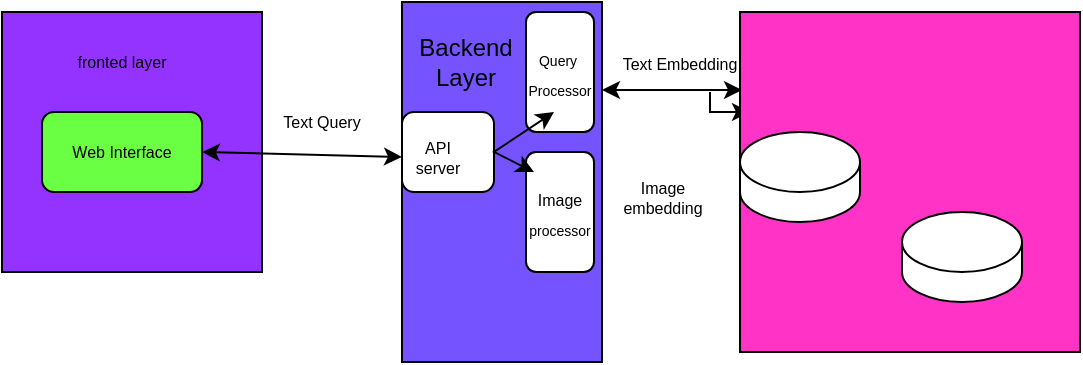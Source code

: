 <mxfile version="26.0.13">
  <diagram name="Page-1" id="6saZNYcrLodcOuAmdLzd">
    <mxGraphModel dx="794" dy="412" grid="1" gridSize="10" guides="1" tooltips="1" connect="1" arrows="1" fold="1" page="1" pageScale="1" pageWidth="827" pageHeight="1169" math="0" shadow="0">
      <root>
        <mxCell id="0" />
        <mxCell id="1" parent="0" />
        <mxCell id="bRfTEf3vcqRI0EIgpDa1-1" value="&lt;div&gt;&lt;br&gt;&lt;/div&gt;&lt;div&gt;&lt;br&gt;&lt;/div&gt;&lt;div&gt;&lt;br&gt;&lt;/div&gt;&lt;div&gt;&lt;br&gt;&lt;/div&gt;" style="whiteSpace=wrap;html=1;aspect=fixed;align=left;fillColor=light-dark(#9433FF,var(--ge-dark-color, #121212));" vertex="1" parent="1">
          <mxGeometry x="10" y="10" width="130" height="130" as="geometry" />
        </mxCell>
        <mxCell id="bRfTEf3vcqRI0EIgpDa1-2" value="&lt;span style=&quot;text-align: left;&quot;&gt;fronted layer&lt;/span&gt;" style="text;html=1;align=center;verticalAlign=middle;whiteSpace=wrap;rounded=0;fontSize=8;" vertex="1" parent="1">
          <mxGeometry x="40" y="20" width="60" height="30" as="geometry" />
        </mxCell>
        <mxCell id="bRfTEf3vcqRI0EIgpDa1-3" value="" style="rounded=1;whiteSpace=wrap;html=1;fillColor=light-dark(#6BFF44,var(--ge-dark-color, #121212));" vertex="1" parent="1">
          <mxGeometry x="30" y="60" width="80" height="40" as="geometry" />
        </mxCell>
        <mxCell id="bRfTEf3vcqRI0EIgpDa1-4" value="Web Interface" style="text;html=1;align=center;verticalAlign=middle;whiteSpace=wrap;rounded=0;fontSize=8;" vertex="1" parent="1">
          <mxGeometry x="40" y="65" width="60" height="30" as="geometry" />
        </mxCell>
        <mxCell id="bRfTEf3vcqRI0EIgpDa1-5" value="" style="endArrow=classic;startArrow=classic;html=1;rounded=0;entryX=0;entryY=0.5;entryDx=0;entryDy=0;" edge="1" parent="1" target="bRfTEf3vcqRI0EIgpDa1-19">
          <mxGeometry width="50" height="50" relative="1" as="geometry">
            <mxPoint x="110" y="80" as="sourcePoint" />
            <mxPoint x="334" y="80.23" as="targetPoint" />
          </mxGeometry>
        </mxCell>
        <mxCell id="bRfTEf3vcqRI0EIgpDa1-6" value="" style="rounded=0;whiteSpace=wrap;html=1;fillColor=light-dark(#7554FF,var(--ge-dark-color, #121212));" vertex="1" parent="1">
          <mxGeometry x="210" y="5" width="100" height="180" as="geometry" />
        </mxCell>
        <mxCell id="bRfTEf3vcqRI0EIgpDa1-7" value="Text Query" style="text;html=1;align=center;verticalAlign=middle;whiteSpace=wrap;rounded=0;fontSize=8;" vertex="1" parent="1">
          <mxGeometry x="140" y="50" width="60" height="30" as="geometry" />
        </mxCell>
        <mxCell id="bRfTEf3vcqRI0EIgpDa1-11" value="" style="rounded=1;whiteSpace=wrap;html=1;" vertex="1" parent="1">
          <mxGeometry x="272" y="10" width="34" height="60" as="geometry" />
        </mxCell>
        <mxCell id="bRfTEf3vcqRI0EIgpDa1-12" value="" style="rounded=1;whiteSpace=wrap;html=1;" vertex="1" parent="1">
          <mxGeometry x="272" y="80" width="34" height="60" as="geometry" />
        </mxCell>
        <mxCell id="bRfTEf3vcqRI0EIgpDa1-10" value="&lt;span style=&quot;color: rgba(0, 0, 0, 0); font-family: monospace; font-size: 0px; text-align: start; text-wrap-mode: nowrap;&quot;&gt;%3CmxGraphModel%3E%3Croot%3E%3CmxCell%20id%3D%220%22%2F%3E%3CmxCell%20id%3D%221%22%20parent%3D%220%22%2F%3E%3CmxCell%20id%3D%222%22%20value%3D%22API%20server%22%20style%3D%22text%3Bhtml%3D1%3Balign%3Dcenter%3BverticalAlign%3Dmiddle%3BwhiteSpace%3Dwrap%3Brounded%3D0%3B%22%20vertex%3D%221%22%20parent%3D%221%22%3E%3CmxGeometry%20x%3D%22460%22%20y%3D%22155%22%20width%3D%2260%22%20height%3D%2230%22%20as%3D%22geometry%22%2F%3E%3C%2FmxCell%3E%3C%2Froot%3E%3C%2FmxGraphModel%3E&lt;/span&gt;" style="rounded=1;whiteSpace=wrap;html=1;" vertex="1" parent="1">
          <mxGeometry x="210" y="60" width="46" height="40" as="geometry" />
        </mxCell>
        <mxCell id="bRfTEf3vcqRI0EIgpDa1-19" value="API server" style="text;html=1;align=center;verticalAlign=middle;whiteSpace=wrap;rounded=0;fontSize=8;" vertex="1" parent="1">
          <mxGeometry x="210" y="65" width="36" height="35" as="geometry" />
        </mxCell>
        <mxCell id="bRfTEf3vcqRI0EIgpDa1-24" value="" style="endArrow=classic;startArrow=classic;html=1;rounded=0;" edge="1" parent="1">
          <mxGeometry width="50" height="50" relative="1" as="geometry">
            <mxPoint x="286" y="60" as="sourcePoint" />
            <mxPoint x="276" y="90" as="targetPoint" />
            <Array as="points">
              <mxPoint x="256" y="80" />
            </Array>
          </mxGeometry>
        </mxCell>
        <mxCell id="bRfTEf3vcqRI0EIgpDa1-26" value="" style="endArrow=classic;startArrow=classic;html=1;rounded=0;" edge="1" parent="1">
          <mxGeometry width="50" height="50" relative="1" as="geometry">
            <mxPoint x="310" y="49" as="sourcePoint" />
            <mxPoint x="380" y="49" as="targetPoint" />
            <Array as="points" />
          </mxGeometry>
        </mxCell>
        <mxCell id="bRfTEf3vcqRI0EIgpDa1-33" value="&lt;font style=&quot;font-size: 7px;&quot;&gt;Query&amp;nbsp;&lt;/font&gt;&lt;div&gt;&lt;font style=&quot;font-size: 7px;&quot;&gt;&lt;font style=&quot;&quot;&gt;Processo&lt;/font&gt;r&lt;/font&gt;&lt;/div&gt;" style="text;html=1;align=center;verticalAlign=middle;whiteSpace=wrap;rounded=0;" vertex="1" parent="1">
          <mxGeometry x="259" y="25" width="60" height="30" as="geometry" />
        </mxCell>
        <mxCell id="bRfTEf3vcqRI0EIgpDa1-34" value="&lt;font style=&quot;font-size: 8px;&quot;&gt;Image&lt;/font&gt;&lt;div&gt;&lt;font style=&quot;font-size: 7px;&quot;&gt;&lt;font style=&quot;&quot;&gt;process&lt;/font&gt;or&lt;/font&gt;&lt;/div&gt;" style="text;html=1;align=center;verticalAlign=middle;whiteSpace=wrap;rounded=0;" vertex="1" parent="1">
          <mxGeometry x="259" y="95" width="60" height="30" as="geometry" />
        </mxCell>
        <mxCell id="bRfTEf3vcqRI0EIgpDa1-46" style="edgeStyle=orthogonalEdgeStyle;rounded=0;orthogonalLoop=1;jettySize=auto;html=1;exitX=0.75;exitY=1;exitDx=0;exitDy=0;entryX=0.5;entryY=0;entryDx=0;entryDy=0;" edge="1" parent="1" source="bRfTEf3vcqRI0EIgpDa1-35" target="bRfTEf3vcqRI0EIgpDa1-39">
          <mxGeometry relative="1" as="geometry">
            <Array as="points">
              <mxPoint x="364" y="60" />
            </Array>
          </mxGeometry>
        </mxCell>
        <mxCell id="bRfTEf3vcqRI0EIgpDa1-35" value="&lt;font style=&quot;font-size: 8px;&quot;&gt;Text Embedding&lt;/font&gt;" style="text;html=1;align=center;verticalAlign=middle;whiteSpace=wrap;rounded=0;" vertex="1" parent="1">
          <mxGeometry x="319" y="20" width="60" height="30" as="geometry" />
        </mxCell>
        <mxCell id="bRfTEf3vcqRI0EIgpDa1-39" value="&lt;span style=&quot;color: rgba(0, 0, 0, 0); font-family: monospace; font-size: 0px; text-align: start; text-wrap-mode: nowrap;&quot;&gt;%3CmxGraphModel%3E%3Croot%3E%3CmxCell%20id%3D%220%22%2F%3E%3CmxCell%20id%3D%221%22%20parent%3D%220%22%2F%3E%3CmxCell%20id%3D%222%22%20value%3D%22%26lt%3Bfont%20style%3D%26quot%3Bfont-size%3A%208px%3B%26quot%3B%26gt%3BText%20Embedding%26lt%3B%2Ffont%26gt%3B%22%20style%3D%22text%3Bhtml%3D1%3Balign%3Dcenter%3BverticalAlign%3Dmiddle%3BwhiteSpace%3Dwrap%3Brounded%3D0%3B%22%20vertex%3D%221%22%20parent%3D%221%22%3E%3CmxGeometry%20x%3D%22319%22%20y%3D%2220%22%20width%3D%2260%22%20height%3D%2230%22%20as%3D%22geometry%22%2F%3E%3C%2FmxCell%3E%3C%2Froot%3E%3C%2FmxGraphModel%3EIm&lt;/span&gt;" style="text;html=1;align=center;verticalAlign=middle;whiteSpace=wrap;rounded=0;" vertex="1" parent="1">
          <mxGeometry x="354" y="60" width="60" height="30" as="geometry" />
        </mxCell>
        <mxCell id="bRfTEf3vcqRI0EIgpDa1-40" value="Image embedding" style="text;html=1;align=center;verticalAlign=middle;whiteSpace=wrap;rounded=0;fontSize=8;" vertex="1" parent="1">
          <mxGeometry x="310" y="87.5" width="61" height="30" as="geometry" />
        </mxCell>
        <mxCell id="bRfTEf3vcqRI0EIgpDa1-41" value="" style="whiteSpace=wrap;html=1;aspect=fixed;fillColor=light-dark(#FF34C6,var(--ge-dark-color, #121212));" vertex="1" parent="1">
          <mxGeometry x="379" y="10" width="170" height="170" as="geometry" />
        </mxCell>
        <mxCell id="bRfTEf3vcqRI0EIgpDa1-42" value="" style="shape=cylinder3;whiteSpace=wrap;html=1;boundedLbl=1;backgroundOutline=1;size=15;" vertex="1" parent="1">
          <mxGeometry x="379" y="70" width="60" height="45" as="geometry" />
        </mxCell>
        <mxCell id="bRfTEf3vcqRI0EIgpDa1-43" value="Backend Layer" style="text;html=1;align=center;verticalAlign=middle;whiteSpace=wrap;rounded=0;" vertex="1" parent="1">
          <mxGeometry x="212" y="20" width="60" height="30" as="geometry" />
        </mxCell>
        <mxCell id="bRfTEf3vcqRI0EIgpDa1-44" value="" style="shape=cylinder3;whiteSpace=wrap;html=1;boundedLbl=1;backgroundOutline=1;size=15;" vertex="1" parent="1">
          <mxGeometry x="460" y="110" width="60" height="45" as="geometry" />
        </mxCell>
      </root>
    </mxGraphModel>
  </diagram>
</mxfile>
